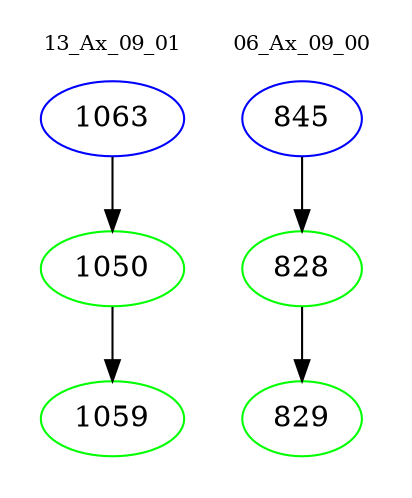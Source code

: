 digraph{
subgraph cluster_0 {
color = white
label = "13_Ax_09_01";
fontsize=10;
T0_1063 [label="1063", color="blue"]
T0_1063 -> T0_1050 [color="black"]
T0_1050 [label="1050", color="green"]
T0_1050 -> T0_1059 [color="black"]
T0_1059 [label="1059", color="green"]
}
subgraph cluster_1 {
color = white
label = "06_Ax_09_00";
fontsize=10;
T1_845 [label="845", color="blue"]
T1_845 -> T1_828 [color="black"]
T1_828 [label="828", color="green"]
T1_828 -> T1_829 [color="black"]
T1_829 [label="829", color="green"]
}
}
